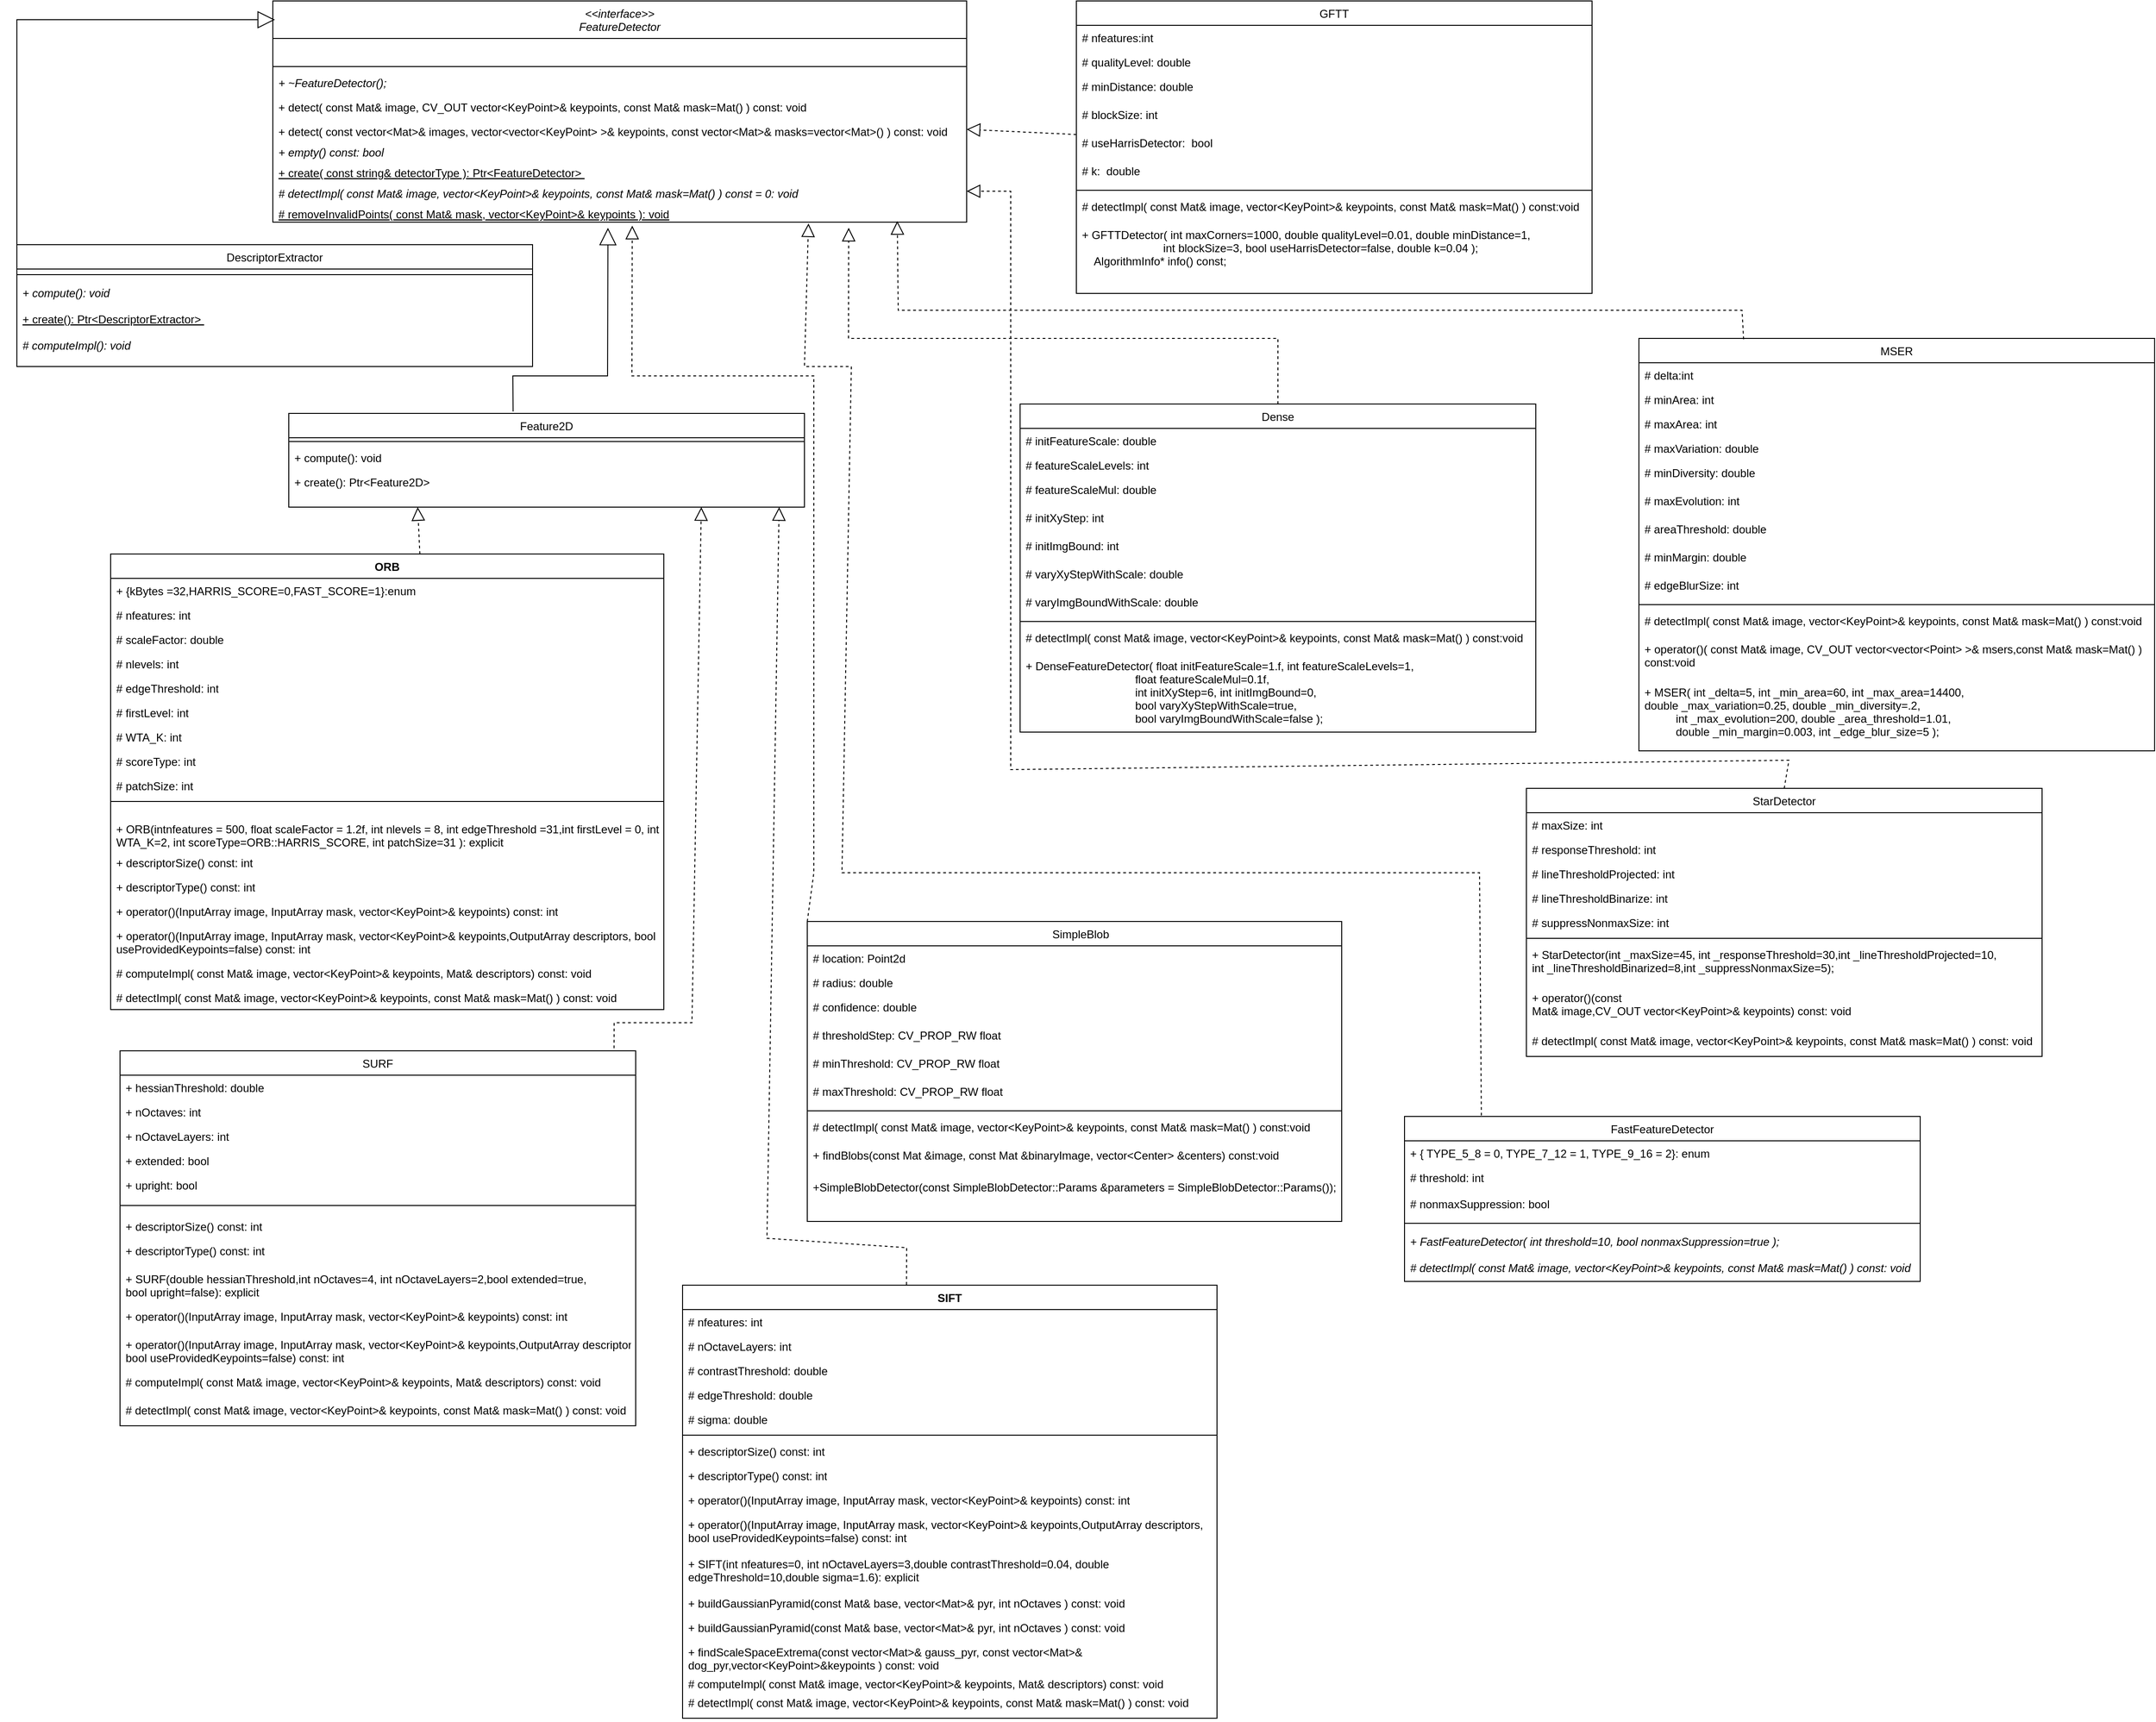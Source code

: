 <mxfile version="22.0.3" type="device">
  <diagram id="C5RBs43oDa-KdzZeNtuy" name="Page-1">
    <mxGraphModel dx="1101" dy="698" grid="1" gridSize="10" guides="1" tooltips="1" connect="1" arrows="1" fold="1" page="1" pageScale="1" pageWidth="2400" pageHeight="2000" math="0" shadow="0">
      <root>
        <mxCell id="WIyWlLk6GJQsqaUBKTNV-0" />
        <mxCell id="WIyWlLk6GJQsqaUBKTNV-1" parent="WIyWlLk6GJQsqaUBKTNV-0" />
        <mxCell id="zkfFHV4jXpPFQw0GAbJ--0" value="&lt;&lt;interface&gt;&gt;&#xa;FeatureDetector" style="swimlane;fontStyle=2;align=center;verticalAlign=top;childLayout=stackLayout;horizontal=1;startSize=40;horizontalStack=0;resizeParent=1;resizeLast=0;collapsible=1;marginBottom=0;rounded=0;shadow=0;strokeWidth=1;" parent="WIyWlLk6GJQsqaUBKTNV-1" vertex="1">
          <mxGeometry x="323" y="30" width="740" height="236" as="geometry">
            <mxRectangle x="20" y="50" width="160" height="26" as="alternateBounds" />
          </mxGeometry>
        </mxCell>
        <mxCell id="zkfFHV4jXpPFQw0GAbJ--1" value="  " style="text;align=left;verticalAlign=top;spacingLeft=4;spacingRight=4;overflow=hidden;rotatable=0;points=[[0,0.5],[1,0.5]];portConstraint=eastwest;" parent="zkfFHV4jXpPFQw0GAbJ--0" vertex="1">
          <mxGeometry y="40" width="740" height="26" as="geometry" />
        </mxCell>
        <mxCell id="zkfFHV4jXpPFQw0GAbJ--4" value="" style="line;html=1;strokeWidth=1;align=left;verticalAlign=middle;spacingTop=-1;spacingLeft=3;spacingRight=3;rotatable=0;labelPosition=right;points=[];portConstraint=eastwest;" parent="zkfFHV4jXpPFQw0GAbJ--0" vertex="1">
          <mxGeometry y="66" width="740" height="8" as="geometry" />
        </mxCell>
        <mxCell id="zkfFHV4jXpPFQw0GAbJ--2" value="+ ~FeatureDetector();" style="text;align=left;verticalAlign=top;spacingLeft=4;spacingRight=4;overflow=hidden;rotatable=0;points=[[0,0.5],[1,0.5]];portConstraint=eastwest;rounded=0;shadow=0;html=0;fontStyle=2" parent="zkfFHV4jXpPFQw0GAbJ--0" vertex="1">
          <mxGeometry y="74" width="740" height="26" as="geometry" />
        </mxCell>
        <mxCell id="-PGbvV9lR7qu6nxP3S9m-42" value="+ detect( const Mat&amp; image, CV_OUT vector&lt;KeyPoint&gt;&amp; keypoints, const Mat&amp; mask=Mat() ) const: void" style="text;align=left;verticalAlign=top;spacingLeft=4;spacingRight=4;overflow=hidden;rotatable=0;points=[[0,0.5],[1,0.5]];portConstraint=eastwest;rounded=0;shadow=0;html=0;" parent="zkfFHV4jXpPFQw0GAbJ--0" vertex="1">
          <mxGeometry y="100" width="740" height="26" as="geometry" />
        </mxCell>
        <mxCell id="zkfFHV4jXpPFQw0GAbJ--3" value="+ detect( const vector&lt;Mat&gt;&amp; images, vector&lt;vector&lt;KeyPoint&gt; &gt;&amp; keypoints, const vector&lt;Mat&gt;&amp; masks=vector&lt;Mat&gt;() ) const: void" style="text;align=left;verticalAlign=top;spacingLeft=4;spacingRight=4;overflow=hidden;rotatable=0;points=[[0,0.5],[1,0.5]];portConstraint=eastwest;rounded=0;shadow=0;html=0;" parent="zkfFHV4jXpPFQw0GAbJ--0" vertex="1">
          <mxGeometry y="126" width="740" height="22" as="geometry" />
        </mxCell>
        <mxCell id="-PGbvV9lR7qu6nxP3S9m-0" value="+ empty() const: bool" style="text;align=left;verticalAlign=top;spacingLeft=4;spacingRight=4;overflow=hidden;rotatable=0;points=[[0,0.5],[1,0.5]];portConstraint=eastwest;rounded=0;shadow=0;html=0;fontStyle=2" parent="zkfFHV4jXpPFQw0GAbJ--0" vertex="1">
          <mxGeometry y="148" width="740" height="22" as="geometry" />
        </mxCell>
        <mxCell id="-PGbvV9lR7qu6nxP3S9m-1" value="+ create( const string&amp; detectorType ): Ptr&lt;FeatureDetector&gt; " style="text;align=left;verticalAlign=top;spacingLeft=4;spacingRight=4;overflow=hidden;rotatable=0;points=[[0,0.5],[1,0.5]];portConstraint=eastwest;rounded=0;shadow=0;html=0;fontStyle=4" parent="zkfFHV4jXpPFQw0GAbJ--0" vertex="1">
          <mxGeometry y="170" width="740" height="22" as="geometry" />
        </mxCell>
        <mxCell id="-PGbvV9lR7qu6nxP3S9m-2" value="# detectImpl( const Mat&amp; image, vector&lt;KeyPoint&gt;&amp; keypoints, const Mat&amp; mask=Mat() ) const = 0: void" style="text;align=left;verticalAlign=top;spacingLeft=4;spacingRight=4;overflow=hidden;rotatable=0;points=[[0,0.5],[1,0.5]];portConstraint=eastwest;rounded=0;shadow=0;html=0;fontStyle=2" parent="zkfFHV4jXpPFQw0GAbJ--0" vertex="1">
          <mxGeometry y="192" width="740" height="22" as="geometry" />
        </mxCell>
        <mxCell id="-PGbvV9lR7qu6nxP3S9m-3" value="# removeInvalidPoints( const Mat&amp; mask, vector&lt;KeyPoint&gt;&amp; keypoints ): void" style="text;align=left;verticalAlign=top;spacingLeft=4;spacingRight=4;overflow=hidden;rotatable=0;points=[[0,0.5],[1,0.5]];portConstraint=eastwest;rounded=0;shadow=0;html=0;fontStyle=4" parent="zkfFHV4jXpPFQw0GAbJ--0" vertex="1">
          <mxGeometry y="214" width="740" height="22" as="geometry" />
        </mxCell>
        <mxCell id="zkfFHV4jXpPFQw0GAbJ--6" value="FastFeatureDetector" style="swimlane;fontStyle=0;align=center;verticalAlign=top;childLayout=stackLayout;horizontal=1;startSize=26;horizontalStack=0;resizeParent=1;resizeLast=0;collapsible=1;marginBottom=0;rounded=0;shadow=0;strokeWidth=1;" parent="WIyWlLk6GJQsqaUBKTNV-1" vertex="1">
          <mxGeometry x="1530" y="1220" width="550" height="176" as="geometry">
            <mxRectangle x="130" y="380" width="160" height="26" as="alternateBounds" />
          </mxGeometry>
        </mxCell>
        <mxCell id="zkfFHV4jXpPFQw0GAbJ--7" value="+ { TYPE_5_8 = 0, TYPE_7_12 = 1, TYPE_9_16 = 2}: enum" style="text;align=left;verticalAlign=top;spacingLeft=4;spacingRight=4;overflow=hidden;rotatable=0;points=[[0,0.5],[1,0.5]];portConstraint=eastwest;" parent="zkfFHV4jXpPFQw0GAbJ--6" vertex="1">
          <mxGeometry y="26" width="550" height="26" as="geometry" />
        </mxCell>
        <mxCell id="zkfFHV4jXpPFQw0GAbJ--8" value="# threshold: int" style="text;align=left;verticalAlign=top;spacingLeft=4;spacingRight=4;overflow=hidden;rotatable=0;points=[[0,0.5],[1,0.5]];portConstraint=eastwest;rounded=0;shadow=0;html=0;" parent="zkfFHV4jXpPFQw0GAbJ--6" vertex="1">
          <mxGeometry y="52" width="550" height="28" as="geometry" />
        </mxCell>
        <mxCell id="-PGbvV9lR7qu6nxP3S9m-6" value="# nonmaxSuppression: bool" style="text;align=left;verticalAlign=top;spacingLeft=4;spacingRight=4;overflow=hidden;rotatable=0;points=[[0,0.5],[1,0.5]];portConstraint=eastwest;rounded=0;shadow=0;html=0;" parent="zkfFHV4jXpPFQw0GAbJ--6" vertex="1">
          <mxGeometry y="80" width="550" height="28" as="geometry" />
        </mxCell>
        <mxCell id="zkfFHV4jXpPFQw0GAbJ--9" value="" style="line;html=1;strokeWidth=1;align=left;verticalAlign=middle;spacingTop=-1;spacingLeft=3;spacingRight=3;rotatable=0;labelPosition=right;points=[];portConstraint=eastwest;" parent="zkfFHV4jXpPFQw0GAbJ--6" vertex="1">
          <mxGeometry y="108" width="550" height="12" as="geometry" />
        </mxCell>
        <mxCell id="-PGbvV9lR7qu6nxP3S9m-14" value="+ FastFeatureDetector( int threshold=10, bool nonmaxSuppression=true );" style="text;align=left;verticalAlign=top;spacingLeft=4;spacingRight=4;overflow=hidden;rotatable=0;points=[[0,0.5],[1,0.5]];portConstraint=eastwest;rounded=0;shadow=0;html=0;fontStyle=2" parent="zkfFHV4jXpPFQw0GAbJ--6" vertex="1">
          <mxGeometry y="120" width="550" height="28" as="geometry" />
        </mxCell>
        <mxCell id="-PGbvV9lR7qu6nxP3S9m-32" value="# detectImpl( const Mat&amp; image, vector&lt;KeyPoint&gt;&amp; keypoints, const Mat&amp; mask=Mat() ) const: void" style="text;align=left;verticalAlign=top;spacingLeft=4;spacingRight=4;overflow=hidden;rotatable=0;points=[[0,0.5],[1,0.5]];portConstraint=eastwest;rounded=0;shadow=0;html=0;fontStyle=2" parent="zkfFHV4jXpPFQw0GAbJ--6" vertex="1">
          <mxGeometry y="148" width="550" height="28" as="geometry" />
        </mxCell>
        <mxCell id="zkfFHV4jXpPFQw0GAbJ--13" value="StarDetector" style="swimlane;fontStyle=0;align=center;verticalAlign=top;childLayout=stackLayout;horizontal=1;startSize=26;horizontalStack=0;resizeParent=1;resizeLast=0;collapsible=1;marginBottom=0;rounded=0;shadow=0;strokeWidth=1;" parent="WIyWlLk6GJQsqaUBKTNV-1" vertex="1">
          <mxGeometry x="1660" y="870" width="550" height="286" as="geometry">
            <mxRectangle x="340" y="380" width="170" height="26" as="alternateBounds" />
          </mxGeometry>
        </mxCell>
        <mxCell id="zkfFHV4jXpPFQw0GAbJ--14" value="# maxSize: int" style="text;align=left;verticalAlign=top;spacingLeft=4;spacingRight=4;overflow=hidden;rotatable=0;points=[[0,0.5],[1,0.5]];portConstraint=eastwest;" parent="zkfFHV4jXpPFQw0GAbJ--13" vertex="1">
          <mxGeometry y="26" width="550" height="26" as="geometry" />
        </mxCell>
        <mxCell id="-PGbvV9lR7qu6nxP3S9m-16" value="# responseThreshold: int" style="text;align=left;verticalAlign=top;spacingLeft=4;spacingRight=4;overflow=hidden;rotatable=0;points=[[0,0.5],[1,0.5]];portConstraint=eastwest;" parent="zkfFHV4jXpPFQw0GAbJ--13" vertex="1">
          <mxGeometry y="52" width="550" height="26" as="geometry" />
        </mxCell>
        <mxCell id="-PGbvV9lR7qu6nxP3S9m-17" value="# lineThresholdProjected: int" style="text;align=left;verticalAlign=top;spacingLeft=4;spacingRight=4;overflow=hidden;rotatable=0;points=[[0,0.5],[1,0.5]];portConstraint=eastwest;" parent="zkfFHV4jXpPFQw0GAbJ--13" vertex="1">
          <mxGeometry y="78" width="550" height="26" as="geometry" />
        </mxCell>
        <mxCell id="-PGbvV9lR7qu6nxP3S9m-18" value="# lineThresholdBinarize: int" style="text;align=left;verticalAlign=top;spacingLeft=4;spacingRight=4;overflow=hidden;rotatable=0;points=[[0,0.5],[1,0.5]];portConstraint=eastwest;" parent="zkfFHV4jXpPFQw0GAbJ--13" vertex="1">
          <mxGeometry y="104" width="550" height="26" as="geometry" />
        </mxCell>
        <mxCell id="-PGbvV9lR7qu6nxP3S9m-19" value="# suppressNonmaxSize: int" style="text;align=left;verticalAlign=top;spacingLeft=4;spacingRight=4;overflow=hidden;rotatable=0;points=[[0,0.5],[1,0.5]];portConstraint=eastwest;" parent="zkfFHV4jXpPFQw0GAbJ--13" vertex="1">
          <mxGeometry y="130" width="550" height="26" as="geometry" />
        </mxCell>
        <mxCell id="zkfFHV4jXpPFQw0GAbJ--15" value="" style="line;html=1;strokeWidth=1;align=left;verticalAlign=middle;spacingTop=-1;spacingLeft=3;spacingRight=3;rotatable=0;labelPosition=right;points=[];portConstraint=eastwest;" parent="zkfFHV4jXpPFQw0GAbJ--13" vertex="1">
          <mxGeometry y="156" width="550" height="8" as="geometry" />
        </mxCell>
        <mxCell id="-PGbvV9lR7qu6nxP3S9m-23" value="+ StarDetector(int _maxSize=45, int _responseThreshold=30,int _lineThresholdProjected=10,&#xa;int _lineThresholdBinarized=8,int _suppressNonmaxSize=5);" style="text;align=left;verticalAlign=top;spacingLeft=4;spacingRight=4;overflow=hidden;rotatable=0;points=[[0,0.5],[1,0.5]];portConstraint=eastwest;" parent="zkfFHV4jXpPFQw0GAbJ--13" vertex="1">
          <mxGeometry y="164" width="550" height="46" as="geometry" />
        </mxCell>
        <mxCell id="CbinNUqj5bDb-ycrlaXT-25" value="+ operator()(const&#xa;Mat&amp; image,CV_OUT vector&lt;KeyPoint&gt;&amp; keypoints) const: void " style="text;align=left;verticalAlign=top;spacingLeft=4;spacingRight=4;overflow=hidden;rotatable=0;points=[[0,0.5],[1,0.5]];portConstraint=eastwest;" parent="zkfFHV4jXpPFQw0GAbJ--13" vertex="1">
          <mxGeometry y="210" width="550" height="46" as="geometry" />
        </mxCell>
        <mxCell id="6x0onaPDvPLNviay9bBa-60" value="# detectImpl( const Mat&amp; image, vector&lt;KeyPoint&gt;&amp; keypoints, const Mat&amp; mask=Mat() ) const: void" style="text;align=left;verticalAlign=top;spacingLeft=4;spacingRight=4;overflow=hidden;rotatable=0;points=[[0,0.5],[1,0.5]];portConstraint=eastwest;" parent="zkfFHV4jXpPFQw0GAbJ--13" vertex="1">
          <mxGeometry y="256" width="550" height="30" as="geometry" />
        </mxCell>
        <mxCell id="6x0onaPDvPLNviay9bBa-36" value="DescriptorExtractor" style="swimlane;fontStyle=0;align=center;verticalAlign=top;childLayout=stackLayout;horizontal=1;startSize=26;horizontalStack=0;resizeParent=1;resizeLast=0;collapsible=1;marginBottom=0;rounded=0;shadow=0;strokeWidth=1;" parent="WIyWlLk6GJQsqaUBKTNV-1" vertex="1">
          <mxGeometry x="50" y="290" width="550" height="130" as="geometry">
            <mxRectangle x="130" y="380" width="160" height="26" as="alternateBounds" />
          </mxGeometry>
        </mxCell>
        <mxCell id="6x0onaPDvPLNviay9bBa-40" value="" style="line;html=1;strokeWidth=1;align=left;verticalAlign=middle;spacingTop=-1;spacingLeft=3;spacingRight=3;rotatable=0;labelPosition=right;points=[];portConstraint=eastwest;" parent="6x0onaPDvPLNviay9bBa-36" vertex="1">
          <mxGeometry y="26" width="550" height="12" as="geometry" />
        </mxCell>
        <mxCell id="6x0onaPDvPLNviay9bBa-55" value="+ compute(): void" style="text;align=left;verticalAlign=top;spacingLeft=4;spacingRight=4;overflow=hidden;rotatable=0;points=[[0,0.5],[1,0.5]];portConstraint=eastwest;rounded=0;shadow=0;html=0;fontStyle=2" parent="6x0onaPDvPLNviay9bBa-36" vertex="1">
          <mxGeometry y="38" width="550" height="28" as="geometry" />
        </mxCell>
        <mxCell id="6x0onaPDvPLNviay9bBa-54" value="+ create(): Ptr&lt;DescriptorExtractor&gt; " style="text;align=left;verticalAlign=top;spacingLeft=4;spacingRight=4;overflow=hidden;rotatable=0;points=[[0,0.5],[1,0.5]];portConstraint=eastwest;rounded=0;shadow=0;html=0;fontStyle=4" parent="6x0onaPDvPLNviay9bBa-36" vertex="1">
          <mxGeometry y="66" width="550" height="28" as="geometry" />
        </mxCell>
        <mxCell id="6x0onaPDvPLNviay9bBa-41" value="# computeImpl(): void" style="text;align=left;verticalAlign=top;spacingLeft=4;spacingRight=4;overflow=hidden;rotatable=0;points=[[0,0.5],[1,0.5]];portConstraint=eastwest;rounded=0;shadow=0;html=0;fontStyle=2" parent="6x0onaPDvPLNviay9bBa-36" vertex="1">
          <mxGeometry y="94" width="550" height="28" as="geometry" />
        </mxCell>
        <mxCell id="6x0onaPDvPLNviay9bBa-44" value="Feature2D" style="swimlane;fontStyle=0;align=center;verticalAlign=top;childLayout=stackLayout;horizontal=1;startSize=26;horizontalStack=0;resizeParent=1;resizeLast=0;collapsible=1;marginBottom=0;rounded=0;shadow=0;strokeWidth=1;" parent="WIyWlLk6GJQsqaUBKTNV-1" vertex="1">
          <mxGeometry x="340" y="470" width="550" height="100" as="geometry">
            <mxRectangle x="340" y="380" width="170" height="26" as="alternateBounds" />
          </mxGeometry>
        </mxCell>
        <mxCell id="6x0onaPDvPLNviay9bBa-50" value="" style="line;html=1;strokeWidth=1;align=left;verticalAlign=middle;spacingTop=-1;spacingLeft=3;spacingRight=3;rotatable=0;labelPosition=right;points=[];portConstraint=eastwest;" parent="6x0onaPDvPLNviay9bBa-44" vertex="1">
          <mxGeometry y="26" width="550" height="8" as="geometry" />
        </mxCell>
        <mxCell id="6x0onaPDvPLNviay9bBa-51" value="+ compute(): void" style="text;align=left;verticalAlign=top;spacingLeft=4;spacingRight=4;overflow=hidden;rotatable=0;points=[[0,0.5],[1,0.5]];portConstraint=eastwest;" parent="6x0onaPDvPLNviay9bBa-44" vertex="1">
          <mxGeometry y="34" width="550" height="26" as="geometry" />
        </mxCell>
        <mxCell id="6x0onaPDvPLNviay9bBa-52" value="+ create(): Ptr&lt;Feature2D&gt; " style="text;align=left;verticalAlign=top;spacingLeft=4;spacingRight=4;overflow=hidden;rotatable=0;points=[[0,0.5],[1,0.5]];portConstraint=eastwest;" parent="6x0onaPDvPLNviay9bBa-44" vertex="1">
          <mxGeometry y="60" width="550" height="30" as="geometry" />
        </mxCell>
        <mxCell id="6x0onaPDvPLNviay9bBa-63" value="SURF" style="swimlane;fontStyle=0;align=center;verticalAlign=top;childLayout=stackLayout;horizontal=1;startSize=26;horizontalStack=0;resizeParent=1;resizeLast=0;collapsible=1;marginBottom=0;rounded=0;shadow=0;strokeWidth=1;" parent="WIyWlLk6GJQsqaUBKTNV-1" vertex="1">
          <mxGeometry x="160" y="1150" width="550" height="400" as="geometry">
            <mxRectangle x="340" y="380" width="170" height="26" as="alternateBounds" />
          </mxGeometry>
        </mxCell>
        <mxCell id="CbinNUqj5bDb-ycrlaXT-56" value="+ hessianThreshold: double" style="text;align=left;verticalAlign=top;spacingLeft=4;spacingRight=4;overflow=hidden;rotatable=0;points=[[0,0.5],[1,0.5]];portConstraint=eastwest;" parent="6x0onaPDvPLNviay9bBa-63" vertex="1">
          <mxGeometry y="26" width="550" height="26" as="geometry" />
        </mxCell>
        <mxCell id="CbinNUqj5bDb-ycrlaXT-57" value="+ nOctaves: int" style="text;align=left;verticalAlign=top;spacingLeft=4;spacingRight=4;overflow=hidden;rotatable=0;points=[[0,0.5],[1,0.5]];portConstraint=eastwest;" parent="6x0onaPDvPLNviay9bBa-63" vertex="1">
          <mxGeometry y="52" width="550" height="26" as="geometry" />
        </mxCell>
        <mxCell id="CbinNUqj5bDb-ycrlaXT-58" value="+ nOctaveLayers: int" style="text;align=left;verticalAlign=top;spacingLeft=4;spacingRight=4;overflow=hidden;rotatable=0;points=[[0,0.5],[1,0.5]];portConstraint=eastwest;" parent="6x0onaPDvPLNviay9bBa-63" vertex="1">
          <mxGeometry y="78" width="550" height="26" as="geometry" />
        </mxCell>
        <mxCell id="CbinNUqj5bDb-ycrlaXT-59" value="+ extended: bool " style="text;align=left;verticalAlign=top;spacingLeft=4;spacingRight=4;overflow=hidden;rotatable=0;points=[[0,0.5],[1,0.5]];portConstraint=eastwest;" parent="6x0onaPDvPLNviay9bBa-63" vertex="1">
          <mxGeometry y="104" width="550" height="26" as="geometry" />
        </mxCell>
        <mxCell id="CbinNUqj5bDb-ycrlaXT-60" value="+ upright: bool " style="text;align=left;verticalAlign=top;spacingLeft=4;spacingRight=4;overflow=hidden;rotatable=0;points=[[0,0.5],[1,0.5]];portConstraint=eastwest;" parent="6x0onaPDvPLNviay9bBa-63" vertex="1">
          <mxGeometry y="130" width="550" height="26" as="geometry" />
        </mxCell>
        <mxCell id="6x0onaPDvPLNviay9bBa-69" value="" style="line;html=1;strokeWidth=1;align=left;verticalAlign=middle;spacingTop=-1;spacingLeft=3;spacingRight=3;rotatable=0;labelPosition=right;points=[];portConstraint=eastwest;" parent="6x0onaPDvPLNviay9bBa-63" vertex="1">
          <mxGeometry y="156" width="550" height="18" as="geometry" />
        </mxCell>
        <mxCell id="6x0onaPDvPLNviay9bBa-70" value="+ descriptorSize() const: int" style="text;align=left;verticalAlign=top;spacingLeft=4;spacingRight=4;overflow=hidden;rotatable=0;points=[[0,0.5],[1,0.5]];portConstraint=eastwest;" parent="6x0onaPDvPLNviay9bBa-63" vertex="1">
          <mxGeometry y="174" width="550" height="26" as="geometry" />
        </mxCell>
        <mxCell id="6x0onaPDvPLNviay9bBa-71" value="+ descriptorType() const: int" style="text;align=left;verticalAlign=top;spacingLeft=4;spacingRight=4;overflow=hidden;rotatable=0;points=[[0,0.5],[1,0.5]];portConstraint=eastwest;" parent="6x0onaPDvPLNviay9bBa-63" vertex="1">
          <mxGeometry y="200" width="550" height="30" as="geometry" />
        </mxCell>
        <mxCell id="CbinNUqj5bDb-ycrlaXT-53" value="+ SURF(double hessianThreshold,int nOctaves=4, int nOctaveLayers=2,bool extended=true, &#xa;bool upright=false): explicit" style="text;align=left;verticalAlign=top;spacingLeft=4;spacingRight=4;overflow=hidden;rotatable=0;points=[[0,0.5],[1,0.5]];portConstraint=eastwest;" parent="6x0onaPDvPLNviay9bBa-63" vertex="1">
          <mxGeometry y="230" width="550" height="40" as="geometry" />
        </mxCell>
        <mxCell id="CbinNUqj5bDb-ycrlaXT-51" value="+ operator()(InputArray image, InputArray mask, vector&lt;KeyPoint&gt;&amp; keypoints) const: int" style="text;align=left;verticalAlign=top;spacingLeft=4;spacingRight=4;overflow=hidden;rotatable=0;points=[[0,0.5],[1,0.5]];portConstraint=eastwest;" parent="6x0onaPDvPLNviay9bBa-63" vertex="1">
          <mxGeometry y="270" width="550" height="30" as="geometry" />
        </mxCell>
        <mxCell id="CbinNUqj5bDb-ycrlaXT-52" value="+ operator()(InputArray image, InputArray mask, vector&lt;KeyPoint&gt;&amp; keypoints,OutputArray descriptors, &#xa;bool useProvidedKeypoints=false) const: int" style="text;align=left;verticalAlign=top;spacingLeft=4;spacingRight=4;overflow=hidden;rotatable=0;points=[[0,0.5],[1,0.5]];portConstraint=eastwest;" parent="6x0onaPDvPLNviay9bBa-63" vertex="1">
          <mxGeometry y="300" width="550" height="40" as="geometry" />
        </mxCell>
        <mxCell id="CbinNUqj5bDb-ycrlaXT-49" value="# computeImpl( const Mat&amp; image, vector&lt;KeyPoint&gt;&amp; keypoints, Mat&amp; descriptors) const: void" style="text;align=left;verticalAlign=top;spacingLeft=4;spacingRight=4;overflow=hidden;rotatable=0;points=[[0,0.5],[1,0.5]];portConstraint=eastwest;" parent="6x0onaPDvPLNviay9bBa-63" vertex="1">
          <mxGeometry y="340" width="550" height="30" as="geometry" />
        </mxCell>
        <mxCell id="CbinNUqj5bDb-ycrlaXT-50" value="# detectImpl( const Mat&amp; image, vector&lt;KeyPoint&gt;&amp; keypoints, const Mat&amp; mask=Mat() ) const: void" style="text;align=left;verticalAlign=top;spacingLeft=4;spacingRight=4;overflow=hidden;rotatable=0;points=[[0,0.5],[1,0.5]];portConstraint=eastwest;" parent="6x0onaPDvPLNviay9bBa-63" vertex="1">
          <mxGeometry y="370" width="550" height="30" as="geometry" />
        </mxCell>
        <mxCell id="CbinNUqj5bDb-ycrlaXT-31" value="" style="endArrow=block;dashed=1;endFill=0;endSize=12;html=1;rounded=0;exitX=0.958;exitY=-0.007;exitDx=0;exitDy=0;exitPerimeter=0;" parent="6x0onaPDvPLNviay9bBa-63" source="6x0onaPDvPLNviay9bBa-63" edge="1">
          <mxGeometry width="160" relative="1" as="geometry">
            <mxPoint x="130" y="4" as="sourcePoint" />
            <mxPoint x="620" y="-580" as="targetPoint" />
            <Array as="points">
              <mxPoint x="527" y="-30" />
              <mxPoint x="610" y="-30" />
            </Array>
          </mxGeometry>
        </mxCell>
        <mxCell id="CbinNUqj5bDb-ycrlaXT-0" value="ORB" style="swimlane;fontStyle=1;align=center;verticalAlign=top;childLayout=stackLayout;horizontal=1;startSize=26;horizontalStack=0;resizeParent=1;resizeParentMax=0;resizeLast=0;collapsible=1;marginBottom=0;whiteSpace=wrap;html=1;" parent="WIyWlLk6GJQsqaUBKTNV-1" vertex="1">
          <mxGeometry x="150" y="620" width="590" height="486" as="geometry" />
        </mxCell>
        <object label="+ {kBytes =32,HARRIS_SCORE=0,FAST_SCORE=1}:enum" id="CbinNUqj5bDb-ycrlaXT-4">
          <mxCell style="text;strokeColor=none;fillColor=none;align=left;verticalAlign=top;spacingLeft=4;spacingRight=4;overflow=hidden;rotatable=0;points=[[0,0.5],[1,0.5]];portConstraint=eastwest;whiteSpace=wrap;html=1;" parent="CbinNUqj5bDb-ycrlaXT-0" vertex="1">
            <mxGeometry y="26" width="590" height="26" as="geometry" />
          </mxCell>
        </object>
        <object label="# nfeatures: int" id="CbinNUqj5bDb-ycrlaXT-10">
          <mxCell style="text;strokeColor=none;fillColor=none;align=left;verticalAlign=top;spacingLeft=4;spacingRight=4;overflow=hidden;rotatable=0;points=[[0,0.5],[1,0.5]];portConstraint=eastwest;whiteSpace=wrap;html=1;" parent="CbinNUqj5bDb-ycrlaXT-0" vertex="1">
            <mxGeometry y="52" width="590" height="26" as="geometry" />
          </mxCell>
        </object>
        <object label="#&amp;nbsp;scaleFactor: double" id="CbinNUqj5bDb-ycrlaXT-11">
          <mxCell style="text;strokeColor=none;fillColor=none;align=left;verticalAlign=top;spacingLeft=4;spacingRight=4;overflow=hidden;rotatable=0;points=[[0,0.5],[1,0.5]];portConstraint=eastwest;whiteSpace=wrap;html=1;" parent="CbinNUqj5bDb-ycrlaXT-0" vertex="1">
            <mxGeometry y="78" width="590" height="26" as="geometry" />
          </mxCell>
        </object>
        <object label="#&amp;nbsp;nlevels: int" id="CbinNUqj5bDb-ycrlaXT-12">
          <mxCell style="text;strokeColor=none;fillColor=none;align=left;verticalAlign=top;spacingLeft=4;spacingRight=4;overflow=hidden;rotatable=0;points=[[0,0.5],[1,0.5]];portConstraint=eastwest;whiteSpace=wrap;html=1;" parent="CbinNUqj5bDb-ycrlaXT-0" vertex="1">
            <mxGeometry y="104" width="590" height="26" as="geometry" />
          </mxCell>
        </object>
        <object label="#&amp;nbsp;edgeThreshold: int" id="CbinNUqj5bDb-ycrlaXT-13">
          <mxCell style="text;strokeColor=none;fillColor=none;align=left;verticalAlign=top;spacingLeft=4;spacingRight=4;overflow=hidden;rotatable=0;points=[[0,0.5],[1,0.5]];portConstraint=eastwest;whiteSpace=wrap;html=1;" parent="CbinNUqj5bDb-ycrlaXT-0" vertex="1">
            <mxGeometry y="130" width="590" height="26" as="geometry" />
          </mxCell>
        </object>
        <object label="#&amp;nbsp;firstLevel: int" id="CbinNUqj5bDb-ycrlaXT-14">
          <mxCell style="text;strokeColor=none;fillColor=none;align=left;verticalAlign=top;spacingLeft=4;spacingRight=4;overflow=hidden;rotatable=0;points=[[0,0.5],[1,0.5]];portConstraint=eastwest;whiteSpace=wrap;html=1;" parent="CbinNUqj5bDb-ycrlaXT-0" vertex="1">
            <mxGeometry y="156" width="590" height="26" as="geometry" />
          </mxCell>
        </object>
        <object label="#&amp;nbsp;WTA_K: int" id="CbinNUqj5bDb-ycrlaXT-15">
          <mxCell style="text;strokeColor=none;fillColor=none;align=left;verticalAlign=top;spacingLeft=4;spacingRight=4;overflow=hidden;rotatable=0;points=[[0,0.5],[1,0.5]];portConstraint=eastwest;whiteSpace=wrap;html=1;" parent="CbinNUqj5bDb-ycrlaXT-0" vertex="1">
            <mxGeometry y="182" width="590" height="26" as="geometry" />
          </mxCell>
        </object>
        <object label="#&amp;nbsp;scoreType: int" id="CbinNUqj5bDb-ycrlaXT-16">
          <mxCell style="text;strokeColor=none;fillColor=none;align=left;verticalAlign=top;spacingLeft=4;spacingRight=4;overflow=hidden;rotatable=0;points=[[0,0.5],[1,0.5]];portConstraint=eastwest;whiteSpace=wrap;html=1;" parent="CbinNUqj5bDb-ycrlaXT-0" vertex="1">
            <mxGeometry y="208" width="590" height="26" as="geometry" />
          </mxCell>
        </object>
        <object label="#&amp;nbsp;patchSize: int" id="CbinNUqj5bDb-ycrlaXT-17">
          <mxCell style="text;strokeColor=none;fillColor=none;align=left;verticalAlign=top;spacingLeft=4;spacingRight=4;overflow=hidden;rotatable=0;points=[[0,0.5],[1,0.5]];portConstraint=eastwest;whiteSpace=wrap;html=1;" parent="CbinNUqj5bDb-ycrlaXT-0" vertex="1">
            <mxGeometry y="234" width="590" height="26" as="geometry" />
          </mxCell>
        </object>
        <mxCell id="CbinNUqj5bDb-ycrlaXT-2" value="" style="line;strokeWidth=1;fillColor=none;align=left;verticalAlign=middle;spacingTop=-1;spacingLeft=3;spacingRight=3;rotatable=0;labelPosition=right;points=[];portConstraint=eastwest;strokeColor=inherit;" parent="CbinNUqj5bDb-ycrlaXT-0" vertex="1">
          <mxGeometry y="260" width="590" height="8" as="geometry" />
        </mxCell>
        <mxCell id="CbinNUqj5bDb-ycrlaXT-23" value="&lt;p class=&quot;MsoNormal&quot;&gt;+ ORB(intnfeatures = 500, float scaleFactor = 1.2f, int nlevels = 8, int edgeThreshold =31,int firstLevel = 0, int WTA_K=2, int scoreType=ORB::HARRIS_SCORE, int patchSize=31 ): explicit&lt;/p&gt;" style="text;strokeColor=none;fillColor=none;align=left;verticalAlign=top;spacingLeft=4;spacingRight=4;overflow=hidden;rotatable=0;points=[[0,0.5],[1,0.5]];portConstraint=eastwest;whiteSpace=wrap;html=1;" parent="CbinNUqj5bDb-ycrlaXT-0" vertex="1">
          <mxGeometry y="268" width="590" height="48" as="geometry" />
        </mxCell>
        <mxCell id="CbinNUqj5bDb-ycrlaXT-9" value="+ descriptorSize() const: int" style="text;strokeColor=none;fillColor=none;align=left;verticalAlign=top;spacingLeft=4;spacingRight=4;overflow=hidden;rotatable=0;points=[[0,0.5],[1,0.5]];portConstraint=eastwest;whiteSpace=wrap;html=1;" parent="CbinNUqj5bDb-ycrlaXT-0" vertex="1">
          <mxGeometry y="316" width="590" height="26" as="geometry" />
        </mxCell>
        <mxCell id="CbinNUqj5bDb-ycrlaXT-18" value="+ descriptorType() const: int" style="text;strokeColor=none;fillColor=none;align=left;verticalAlign=top;spacingLeft=4;spacingRight=4;overflow=hidden;rotatable=0;points=[[0,0.5],[1,0.5]];portConstraint=eastwest;whiteSpace=wrap;html=1;" parent="CbinNUqj5bDb-ycrlaXT-0" vertex="1">
          <mxGeometry y="342" width="590" height="26" as="geometry" />
        </mxCell>
        <mxCell id="CbinNUqj5bDb-ycrlaXT-20" value="+ operator()(InputArray image, InputArray mask, vector&amp;lt;KeyPoint&amp;gt;&amp;amp; keypoints) const: int" style="text;strokeColor=none;fillColor=none;align=left;verticalAlign=top;spacingLeft=4;spacingRight=4;overflow=hidden;rotatable=0;points=[[0,0.5],[1,0.5]];portConstraint=eastwest;whiteSpace=wrap;html=1;" parent="CbinNUqj5bDb-ycrlaXT-0" vertex="1">
          <mxGeometry y="368" width="590" height="26" as="geometry" />
        </mxCell>
        <mxCell id="CbinNUqj5bDb-ycrlaXT-7" value="+ operator()(InputArray image, InputArray mask, vector&amp;lt;KeyPoint&amp;gt;&amp;amp; keypoints,OutputArray descriptors, bool useProvidedKeypoints=false) const: int" style="text;strokeColor=none;fillColor=none;align=left;verticalAlign=top;spacingLeft=4;spacingRight=4;overflow=hidden;rotatable=0;points=[[0,0.5],[1,0.5]];portConstraint=eastwest;whiteSpace=wrap;html=1;" parent="CbinNUqj5bDb-ycrlaXT-0" vertex="1">
          <mxGeometry y="394" width="590" height="40" as="geometry" />
        </mxCell>
        <mxCell id="CbinNUqj5bDb-ycrlaXT-6" value="# computeImpl( const Mat&amp;amp; image, vector&amp;lt;KeyPoint&amp;gt;&amp;amp; keypoints, Mat&amp;amp; descriptors) const: void" style="text;strokeColor=none;fillColor=none;align=left;verticalAlign=top;spacingLeft=4;spacingRight=4;overflow=hidden;rotatable=0;points=[[0,0.5],[1,0.5]];portConstraint=eastwest;whiteSpace=wrap;html=1;" parent="CbinNUqj5bDb-ycrlaXT-0" vertex="1">
          <mxGeometry y="434" width="590" height="26" as="geometry" />
        </mxCell>
        <mxCell id="CbinNUqj5bDb-ycrlaXT-3" value="# detectImpl( const Mat&amp;amp; image, vector&amp;lt;KeyPoint&amp;gt;&amp;amp; keypoints, const Mat&amp;amp; mask=Mat() ) const: void" style="text;strokeColor=none;fillColor=none;align=left;verticalAlign=top;spacingLeft=4;spacingRight=4;overflow=hidden;rotatable=0;points=[[0,0.5],[1,0.5]];portConstraint=eastwest;whiteSpace=wrap;html=1;" parent="CbinNUqj5bDb-ycrlaXT-0" vertex="1">
          <mxGeometry y="460" width="590" height="26" as="geometry" />
        </mxCell>
        <mxCell id="CbinNUqj5bDb-ycrlaXT-26" value="SIFT" style="swimlane;fontStyle=1;align=center;verticalAlign=top;childLayout=stackLayout;horizontal=1;startSize=26;horizontalStack=0;resizeParent=1;resizeParentMax=0;resizeLast=0;collapsible=1;marginBottom=0;whiteSpace=wrap;html=1;" parent="WIyWlLk6GJQsqaUBKTNV-1" vertex="1">
          <mxGeometry x="760" y="1400" width="570" height="462" as="geometry" />
        </mxCell>
        <mxCell id="CbinNUqj5bDb-ycrlaXT-27" value="# nfeatures: int" style="text;strokeColor=none;fillColor=none;align=left;verticalAlign=top;spacingLeft=4;spacingRight=4;overflow=hidden;rotatable=0;points=[[0,0.5],[1,0.5]];portConstraint=eastwest;whiteSpace=wrap;html=1;" parent="CbinNUqj5bDb-ycrlaXT-26" vertex="1">
          <mxGeometry y="26" width="570" height="26" as="geometry" />
        </mxCell>
        <mxCell id="CbinNUqj5bDb-ycrlaXT-39" value="#&amp;nbsp;nOctaveLayers: int" style="text;strokeColor=none;fillColor=none;align=left;verticalAlign=top;spacingLeft=4;spacingRight=4;overflow=hidden;rotatable=0;points=[[0,0.5],[1,0.5]];portConstraint=eastwest;whiteSpace=wrap;html=1;" parent="CbinNUqj5bDb-ycrlaXT-26" vertex="1">
          <mxGeometry y="52" width="570" height="26" as="geometry" />
        </mxCell>
        <mxCell id="CbinNUqj5bDb-ycrlaXT-40" value="#&amp;nbsp;contrastThreshold:&amp;nbsp;double&amp;nbsp;" style="text;strokeColor=none;fillColor=none;align=left;verticalAlign=top;spacingLeft=4;spacingRight=4;overflow=hidden;rotatable=0;points=[[0,0.5],[1,0.5]];portConstraint=eastwest;whiteSpace=wrap;html=1;" parent="CbinNUqj5bDb-ycrlaXT-26" vertex="1">
          <mxGeometry y="78" width="570" height="26" as="geometry" />
        </mxCell>
        <mxCell id="CbinNUqj5bDb-ycrlaXT-41" value="#&amp;nbsp;edgeThreshold:&amp;nbsp;double&amp;nbsp;" style="text;strokeColor=none;fillColor=none;align=left;verticalAlign=top;spacingLeft=4;spacingRight=4;overflow=hidden;rotatable=0;points=[[0,0.5],[1,0.5]];portConstraint=eastwest;whiteSpace=wrap;html=1;" parent="CbinNUqj5bDb-ycrlaXT-26" vertex="1">
          <mxGeometry y="104" width="570" height="26" as="geometry" />
        </mxCell>
        <mxCell id="CbinNUqj5bDb-ycrlaXT-42" value="#&amp;nbsp;sigma:&amp;nbsp;double&amp;nbsp;" style="text;strokeColor=none;fillColor=none;align=left;verticalAlign=top;spacingLeft=4;spacingRight=4;overflow=hidden;rotatable=0;points=[[0,0.5],[1,0.5]];portConstraint=eastwest;whiteSpace=wrap;html=1;" parent="CbinNUqj5bDb-ycrlaXT-26" vertex="1">
          <mxGeometry y="130" width="570" height="26" as="geometry" />
        </mxCell>
        <mxCell id="CbinNUqj5bDb-ycrlaXT-28" value="" style="line;strokeWidth=1;fillColor=none;align=left;verticalAlign=middle;spacingTop=-1;spacingLeft=3;spacingRight=3;rotatable=0;labelPosition=right;points=[];portConstraint=eastwest;strokeColor=inherit;" parent="CbinNUqj5bDb-ycrlaXT-26" vertex="1">
          <mxGeometry y="156" width="570" height="8" as="geometry" />
        </mxCell>
        <mxCell id="CbinNUqj5bDb-ycrlaXT-29" value="+ descriptorSize() const: int" style="text;strokeColor=none;fillColor=none;align=left;verticalAlign=top;spacingLeft=4;spacingRight=4;overflow=hidden;rotatable=0;points=[[0,0.5],[1,0.5]];portConstraint=eastwest;whiteSpace=wrap;html=1;" parent="CbinNUqj5bDb-ycrlaXT-26" vertex="1">
          <mxGeometry y="164" width="570" height="26" as="geometry" />
        </mxCell>
        <mxCell id="CbinNUqj5bDb-ycrlaXT-34" value="+ descriptorType() const: int" style="text;strokeColor=none;fillColor=none;align=left;verticalAlign=top;spacingLeft=4;spacingRight=4;overflow=hidden;rotatable=0;points=[[0,0.5],[1,0.5]];portConstraint=eastwest;whiteSpace=wrap;html=1;" parent="CbinNUqj5bDb-ycrlaXT-26" vertex="1">
          <mxGeometry y="190" width="570" height="26" as="geometry" />
        </mxCell>
        <mxCell id="CbinNUqj5bDb-ycrlaXT-35" value="+ operator()(InputArray image, InputArray mask, vector&amp;lt;KeyPoint&amp;gt;&amp;amp; keypoints) const: int" style="text;strokeColor=none;fillColor=none;align=left;verticalAlign=top;spacingLeft=4;spacingRight=4;overflow=hidden;rotatable=0;points=[[0,0.5],[1,0.5]];portConstraint=eastwest;whiteSpace=wrap;html=1;" parent="CbinNUqj5bDb-ycrlaXT-26" vertex="1">
          <mxGeometry y="216" width="570" height="26" as="geometry" />
        </mxCell>
        <mxCell id="CbinNUqj5bDb-ycrlaXT-36" value="+ operator()(InputArray image, InputArray mask, vector&amp;lt;KeyPoint&amp;gt;&amp;amp; keypoints,OutputArray descriptors, bool useProvidedKeypoints=false) const: int" style="text;strokeColor=none;fillColor=none;align=left;verticalAlign=top;spacingLeft=4;spacingRight=4;overflow=hidden;rotatable=0;points=[[0,0.5],[1,0.5]];portConstraint=eastwest;whiteSpace=wrap;html=1;" parent="CbinNUqj5bDb-ycrlaXT-26" vertex="1">
          <mxGeometry y="242" width="570" height="42" as="geometry" />
        </mxCell>
        <mxCell id="CbinNUqj5bDb-ycrlaXT-48" value="+&amp;nbsp;SIFT(int nfeatures=0, int nOctaveLayers=3,double contrastThreshold=0.04, double&lt;br&gt;edgeThreshold=10,double sigma=1.6): explicit" style="text;strokeColor=none;fillColor=none;align=left;verticalAlign=top;spacingLeft=4;spacingRight=4;overflow=hidden;rotatable=0;points=[[0,0.5],[1,0.5]];portConstraint=eastwest;whiteSpace=wrap;html=1;" parent="CbinNUqj5bDb-ycrlaXT-26" vertex="1">
          <mxGeometry y="284" width="570" height="42" as="geometry" />
        </mxCell>
        <mxCell id="CbinNUqj5bDb-ycrlaXT-43" value="+&amp;nbsp;buildGaussianPyramid(const Mat&amp;amp; base, vector&amp;lt;Mat&amp;gt;&amp;amp; pyr, int nOctaves ) const: void" style="text;strokeColor=none;fillColor=none;align=left;verticalAlign=top;spacingLeft=4;spacingRight=4;overflow=hidden;rotatable=0;points=[[0,0.5],[1,0.5]];portConstraint=eastwest;whiteSpace=wrap;html=1;" parent="CbinNUqj5bDb-ycrlaXT-26" vertex="1">
          <mxGeometry y="326" width="570" height="26" as="geometry" />
        </mxCell>
        <mxCell id="CbinNUqj5bDb-ycrlaXT-46" value="+&amp;nbsp;buildGaussianPyramid(const Mat&amp;amp; base, vector&amp;lt;Mat&amp;gt;&amp;amp; pyr, int nOctaves ) const: void" style="text;strokeColor=none;fillColor=none;align=left;verticalAlign=top;spacingLeft=4;spacingRight=4;overflow=hidden;rotatable=0;points=[[0,0.5],[1,0.5]];portConstraint=eastwest;whiteSpace=wrap;html=1;" parent="CbinNUqj5bDb-ycrlaXT-26" vertex="1">
          <mxGeometry y="352" width="570" height="26" as="geometry" />
        </mxCell>
        <mxCell id="CbinNUqj5bDb-ycrlaXT-47" value="+&amp;nbsp;findScaleSpaceExtrema(const vector&amp;lt;Mat&amp;gt;&amp;amp; gauss_pyr, const vector&amp;lt;Mat&amp;gt;&amp;amp; dog_pyr,vector&amp;lt;KeyPoint&amp;gt;&amp;amp;keypoints ) const: void" style="text;strokeColor=none;fillColor=none;align=left;verticalAlign=top;spacingLeft=4;spacingRight=4;overflow=hidden;rotatable=0;points=[[0,0.5],[1,0.5]];portConstraint=eastwest;whiteSpace=wrap;html=1;" parent="CbinNUqj5bDb-ycrlaXT-26" vertex="1">
          <mxGeometry y="378" width="570" height="34" as="geometry" />
        </mxCell>
        <mxCell id="CbinNUqj5bDb-ycrlaXT-37" value="# computeImpl( const Mat&amp;amp; image, vector&amp;lt;KeyPoint&amp;gt;&amp;amp; keypoints, Mat&amp;amp; descriptors) const: void" style="text;strokeColor=none;fillColor=none;align=left;verticalAlign=top;spacingLeft=4;spacingRight=4;overflow=hidden;rotatable=0;points=[[0,0.5],[1,0.5]];portConstraint=eastwest;whiteSpace=wrap;html=1;" parent="CbinNUqj5bDb-ycrlaXT-26" vertex="1">
          <mxGeometry y="412" width="570" height="20" as="geometry" />
        </mxCell>
        <mxCell id="CbinNUqj5bDb-ycrlaXT-38" value="# detectImpl( const Mat&amp;amp; image, vector&amp;lt;KeyPoint&amp;gt;&amp;amp; keypoints, const Mat&amp;amp; mask=Mat() ) const: void" style="text;strokeColor=none;fillColor=none;align=left;verticalAlign=top;spacingLeft=4;spacingRight=4;overflow=hidden;rotatable=0;points=[[0,0.5],[1,0.5]];portConstraint=eastwest;whiteSpace=wrap;html=1;" parent="CbinNUqj5bDb-ycrlaXT-26" vertex="1">
          <mxGeometry y="432" width="570" height="30" as="geometry" />
        </mxCell>
        <mxCell id="CbinNUqj5bDb-ycrlaXT-61" value="" style="endArrow=block;dashed=1;endFill=0;endSize=12;html=1;rounded=0;fontFamily=Helvetica;fontSize=12;fontColor=default;entryX=1;entryY=0.5;entryDx=0;entryDy=0;exitX=0.419;exitY=-0.001;exitDx=0;exitDy=0;exitPerimeter=0;" parent="WIyWlLk6GJQsqaUBKTNV-1" source="CbinNUqj5bDb-ycrlaXT-26" edge="1">
          <mxGeometry width="160" relative="1" as="geometry">
            <mxPoint x="680" y="1590" as="sourcePoint" />
            <mxPoint x="863" y="570" as="targetPoint" />
            <Array as="points">
              <mxPoint x="999" y="1360" />
              <mxPoint x="850" y="1350" />
            </Array>
          </mxGeometry>
        </mxCell>
        <mxCell id="CbinNUqj5bDb-ycrlaXT-71" value="" style="endArrow=block;dashed=1;endFill=0;endSize=12;html=1;rounded=0;fontFamily=Helvetica;fontSize=12;fontColor=default;exitX=0.559;exitY=0;exitDx=0;exitDy=0;exitPerimeter=0;entryX=0.25;entryY=1;entryDx=0;entryDy=0;" parent="WIyWlLk6GJQsqaUBKTNV-1" source="CbinNUqj5bDb-ycrlaXT-0" target="6x0onaPDvPLNviay9bBa-44" edge="1">
          <mxGeometry width="160" relative="1" as="geometry">
            <mxPoint x="710" y="570" as="sourcePoint" />
            <mxPoint x="410" y="570" as="targetPoint" />
            <Array as="points" />
          </mxGeometry>
        </mxCell>
        <mxCell id="CbinNUqj5bDb-ycrlaXT-73" value="" style="endArrow=block;endSize=16;endFill=0;html=1;rounded=0;fontFamily=Helvetica;fontSize=12;fontColor=default;entryX=0.003;entryY=0.085;entryDx=0;entryDy=0;entryPerimeter=0;exitX=0;exitY=0.18;exitDx=0;exitDy=0;exitPerimeter=0;" parent="WIyWlLk6GJQsqaUBKTNV-1" source="6x0onaPDvPLNviay9bBa-36" target="zkfFHV4jXpPFQw0GAbJ--0" edge="1">
          <mxGeometry width="160" relative="1" as="geometry">
            <mxPoint x="670" y="540" as="sourcePoint" />
            <mxPoint x="830" y="540" as="targetPoint" />
            <Array as="points">
              <mxPoint x="50" y="50" />
              <mxPoint x="120" y="50" />
            </Array>
          </mxGeometry>
        </mxCell>
        <mxCell id="CbinNUqj5bDb-ycrlaXT-75" value="" style="endArrow=block;endSize=16;endFill=0;html=1;rounded=0;fontFamily=Helvetica;fontSize=12;fontColor=default;exitX=0.435;exitY=-0.02;exitDx=0;exitDy=0;exitPerimeter=0;entryX=0.483;entryY=1.275;entryDx=0;entryDy=0;entryPerimeter=0;" parent="WIyWlLk6GJQsqaUBKTNV-1" source="6x0onaPDvPLNviay9bBa-44" target="-PGbvV9lR7qu6nxP3S9m-3" edge="1">
          <mxGeometry width="160" relative="1" as="geometry">
            <mxPoint x="670" y="540" as="sourcePoint" />
            <mxPoint x="1240" y="140" as="targetPoint" />
            <Array as="points">
              <mxPoint x="579" y="430" />
              <mxPoint x="680" y="430" />
            </Array>
          </mxGeometry>
        </mxCell>
        <mxCell id="zua9WdzxHLS_Gzt4_d0f-1" value="MSER" style="swimlane;fontStyle=0;align=center;verticalAlign=top;childLayout=stackLayout;horizontal=1;startSize=26;horizontalStack=0;resizeParent=1;resizeLast=0;collapsible=1;marginBottom=0;rounded=0;shadow=0;strokeWidth=1;" parent="WIyWlLk6GJQsqaUBKTNV-1" vertex="1">
          <mxGeometry x="1780" y="390" width="550" height="440" as="geometry">
            <mxRectangle x="340" y="380" width="170" height="26" as="alternateBounds" />
          </mxGeometry>
        </mxCell>
        <mxCell id="zua9WdzxHLS_Gzt4_d0f-2" value="# delta:int" style="text;align=left;verticalAlign=top;spacingLeft=4;spacingRight=4;overflow=hidden;rotatable=0;points=[[0,0.5],[1,0.5]];portConstraint=eastwest;" parent="zua9WdzxHLS_Gzt4_d0f-1" vertex="1">
          <mxGeometry y="26" width="550" height="26" as="geometry" />
        </mxCell>
        <mxCell id="zua9WdzxHLS_Gzt4_d0f-3" value="# minArea: int" style="text;align=left;verticalAlign=top;spacingLeft=4;spacingRight=4;overflow=hidden;rotatable=0;points=[[0,0.5],[1,0.5]];portConstraint=eastwest;" parent="zua9WdzxHLS_Gzt4_d0f-1" vertex="1">
          <mxGeometry y="52" width="550" height="26" as="geometry" />
        </mxCell>
        <mxCell id="zua9WdzxHLS_Gzt4_d0f-4" value="# maxArea: int" style="text;align=left;verticalAlign=top;spacingLeft=4;spacingRight=4;overflow=hidden;rotatable=0;points=[[0,0.5],[1,0.5]];portConstraint=eastwest;" parent="zua9WdzxHLS_Gzt4_d0f-1" vertex="1">
          <mxGeometry y="78" width="550" height="26" as="geometry" />
        </mxCell>
        <mxCell id="zua9WdzxHLS_Gzt4_d0f-5" value="# maxVariation: double" style="text;align=left;verticalAlign=top;spacingLeft=4;spacingRight=4;overflow=hidden;rotatable=0;points=[[0,0.5],[1,0.5]];portConstraint=eastwest;" parent="zua9WdzxHLS_Gzt4_d0f-1" vertex="1">
          <mxGeometry y="104" width="550" height="26" as="geometry" />
        </mxCell>
        <mxCell id="zua9WdzxHLS_Gzt4_d0f-6" value="# minDiversity: double" style="text;align=left;verticalAlign=top;spacingLeft=4;spacingRight=4;overflow=hidden;rotatable=0;points=[[0,0.5],[1,0.5]];portConstraint=eastwest;" parent="zua9WdzxHLS_Gzt4_d0f-1" vertex="1">
          <mxGeometry y="130" width="550" height="30" as="geometry" />
        </mxCell>
        <mxCell id="zua9WdzxHLS_Gzt4_d0f-12" value="# maxEvolution: int" style="text;align=left;verticalAlign=top;spacingLeft=4;spacingRight=4;overflow=hidden;rotatable=0;points=[[0,0.5],[1,0.5]];portConstraint=eastwest;" parent="zua9WdzxHLS_Gzt4_d0f-1" vertex="1">
          <mxGeometry y="160" width="550" height="30" as="geometry" />
        </mxCell>
        <mxCell id="zua9WdzxHLS_Gzt4_d0f-11" value="# areaThreshold: double" style="text;align=left;verticalAlign=top;spacingLeft=4;spacingRight=4;overflow=hidden;rotatable=0;points=[[0,0.5],[1,0.5]];portConstraint=eastwest;" parent="zua9WdzxHLS_Gzt4_d0f-1" vertex="1">
          <mxGeometry y="190" width="550" height="30" as="geometry" />
        </mxCell>
        <mxCell id="zua9WdzxHLS_Gzt4_d0f-13" value="# minMargin: double" style="text;align=left;verticalAlign=top;spacingLeft=4;spacingRight=4;overflow=hidden;rotatable=0;points=[[0,0.5],[1,0.5]];portConstraint=eastwest;" parent="zua9WdzxHLS_Gzt4_d0f-1" vertex="1">
          <mxGeometry y="220" width="550" height="30" as="geometry" />
        </mxCell>
        <mxCell id="zua9WdzxHLS_Gzt4_d0f-14" value="# edgeBlurSize: int" style="text;align=left;verticalAlign=top;spacingLeft=4;spacingRight=4;overflow=hidden;rotatable=0;points=[[0,0.5],[1,0.5]];portConstraint=eastwest;" parent="zua9WdzxHLS_Gzt4_d0f-1" vertex="1">
          <mxGeometry y="250" width="550" height="30" as="geometry" />
        </mxCell>
        <mxCell id="zua9WdzxHLS_Gzt4_d0f-7" value="" style="line;html=1;strokeWidth=1;align=left;verticalAlign=middle;spacingTop=-1;spacingLeft=3;spacingRight=3;rotatable=0;labelPosition=right;points=[];portConstraint=eastwest;" parent="zua9WdzxHLS_Gzt4_d0f-1" vertex="1">
          <mxGeometry y="280" width="550" height="8" as="geometry" />
        </mxCell>
        <mxCell id="zua9WdzxHLS_Gzt4_d0f-10" value="# detectImpl( const Mat&amp; image, vector&lt;KeyPoint&gt;&amp; keypoints, const Mat&amp; mask=Mat() ) const:void" style="text;align=left;verticalAlign=top;spacingLeft=4;spacingRight=4;overflow=hidden;rotatable=0;points=[[0,0.5],[1,0.5]];portConstraint=eastwest;" parent="zua9WdzxHLS_Gzt4_d0f-1" vertex="1">
          <mxGeometry y="288" width="550" height="30" as="geometry" />
        </mxCell>
        <mxCell id="zua9WdzxHLS_Gzt4_d0f-9" value="+ operator()( const Mat&amp; image, CV_OUT vector&lt;vector&lt;Point&gt; &gt;&amp; msers,const Mat&amp; mask=Mat() ) &#xa;const:void" style="text;align=left;verticalAlign=top;spacingLeft=4;spacingRight=4;overflow=hidden;rotatable=0;points=[[0,0.5],[1,0.5]];portConstraint=eastwest;" parent="zua9WdzxHLS_Gzt4_d0f-1" vertex="1">
          <mxGeometry y="318" width="550" height="46" as="geometry" />
        </mxCell>
        <mxCell id="zua9WdzxHLS_Gzt4_d0f-8" value="+ MSER( int _delta=5, int _min_area=60, int _max_area=14400,&#xa;double _max_variation=0.25, double _min_diversity=.2,&#xa;          int _max_evolution=200, double _area_threshold=1.01,&#xa;          double _min_margin=0.003, int _edge_blur_size=5 );&#xa;" style="text;align=left;verticalAlign=top;spacingLeft=4;spacingRight=4;overflow=hidden;rotatable=0;points=[[0,0.5],[1,0.5]];portConstraint=eastwest;" parent="zua9WdzxHLS_Gzt4_d0f-1" vertex="1">
          <mxGeometry y="364" width="550" height="76" as="geometry" />
        </mxCell>
        <mxCell id="zua9WdzxHLS_Gzt4_d0f-15" value="GFTT" style="swimlane;fontStyle=0;align=center;verticalAlign=top;childLayout=stackLayout;horizontal=1;startSize=26;horizontalStack=0;resizeParent=1;resizeLast=0;collapsible=1;marginBottom=0;rounded=0;shadow=0;strokeWidth=1;" parent="WIyWlLk6GJQsqaUBKTNV-1" vertex="1">
          <mxGeometry x="1180" y="30" width="550" height="312" as="geometry">
            <mxRectangle x="340" y="380" width="170" height="26" as="alternateBounds" />
          </mxGeometry>
        </mxCell>
        <mxCell id="zua9WdzxHLS_Gzt4_d0f-16" value="# nfeatures:int" style="text;align=left;verticalAlign=top;spacingLeft=4;spacingRight=4;overflow=hidden;rotatable=0;points=[[0,0.5],[1,0.5]];portConstraint=eastwest;" parent="zua9WdzxHLS_Gzt4_d0f-15" vertex="1">
          <mxGeometry y="26" width="550" height="26" as="geometry" />
        </mxCell>
        <mxCell id="zua9WdzxHLS_Gzt4_d0f-19" value="# qualityLevel: double" style="text;align=left;verticalAlign=top;spacingLeft=4;spacingRight=4;overflow=hidden;rotatable=0;points=[[0,0.5],[1,0.5]];portConstraint=eastwest;" parent="zua9WdzxHLS_Gzt4_d0f-15" vertex="1">
          <mxGeometry y="52" width="550" height="26" as="geometry" />
        </mxCell>
        <mxCell id="zua9WdzxHLS_Gzt4_d0f-20" value="# minDistance: double" style="text;align=left;verticalAlign=top;spacingLeft=4;spacingRight=4;overflow=hidden;rotatable=0;points=[[0,0.5],[1,0.5]];portConstraint=eastwest;" parent="zua9WdzxHLS_Gzt4_d0f-15" vertex="1">
          <mxGeometry y="78" width="550" height="30" as="geometry" />
        </mxCell>
        <mxCell id="zua9WdzxHLS_Gzt4_d0f-29" value="# blockSize: int" style="text;align=left;verticalAlign=top;spacingLeft=4;spacingRight=4;overflow=hidden;rotatable=0;points=[[0,0.5],[1,0.5]];portConstraint=eastwest;" parent="zua9WdzxHLS_Gzt4_d0f-15" vertex="1">
          <mxGeometry y="108" width="550" height="30" as="geometry" />
        </mxCell>
        <mxCell id="zua9WdzxHLS_Gzt4_d0f-30" value="# useHarrisDetector:  bool" style="text;align=left;verticalAlign=top;spacingLeft=4;spacingRight=4;overflow=hidden;rotatable=0;points=[[0,0.5],[1,0.5]];portConstraint=eastwest;" parent="zua9WdzxHLS_Gzt4_d0f-15" vertex="1">
          <mxGeometry y="138" width="550" height="30" as="geometry" />
        </mxCell>
        <mxCell id="zua9WdzxHLS_Gzt4_d0f-31" value="# k:  double" style="text;align=left;verticalAlign=top;spacingLeft=4;spacingRight=4;overflow=hidden;rotatable=0;points=[[0,0.5],[1,0.5]];portConstraint=eastwest;" parent="zua9WdzxHLS_Gzt4_d0f-15" vertex="1">
          <mxGeometry y="168" width="550" height="30" as="geometry" />
        </mxCell>
        <mxCell id="zua9WdzxHLS_Gzt4_d0f-25" value="" style="line;html=1;strokeWidth=1;align=left;verticalAlign=middle;spacingTop=-1;spacingLeft=3;spacingRight=3;rotatable=0;labelPosition=right;points=[];portConstraint=eastwest;" parent="zua9WdzxHLS_Gzt4_d0f-15" vertex="1">
          <mxGeometry y="198" width="550" height="8" as="geometry" />
        </mxCell>
        <mxCell id="zua9WdzxHLS_Gzt4_d0f-26" value="# detectImpl( const Mat&amp; image, vector&lt;KeyPoint&gt;&amp; keypoints, const Mat&amp; mask=Mat() ) const:void" style="text;align=left;verticalAlign=top;spacingLeft=4;spacingRight=4;overflow=hidden;rotatable=0;points=[[0,0.5],[1,0.5]];portConstraint=eastwest;" parent="zua9WdzxHLS_Gzt4_d0f-15" vertex="1">
          <mxGeometry y="206" width="550" height="30" as="geometry" />
        </mxCell>
        <mxCell id="zua9WdzxHLS_Gzt4_d0f-28" value="+ GFTTDetector( int maxCorners=1000, double qualityLevel=0.01, double minDistance=1,&#xa;                          int blockSize=3, bool useHarrisDetector=false, double k=0.04 );&#xa;    AlgorithmInfo* info() const;&#xa;" style="text;align=left;verticalAlign=top;spacingLeft=4;spacingRight=4;overflow=hidden;rotatable=0;points=[[0,0.5],[1,0.5]];portConstraint=eastwest;" parent="zua9WdzxHLS_Gzt4_d0f-15" vertex="1">
          <mxGeometry y="236" width="550" height="76" as="geometry" />
        </mxCell>
        <mxCell id="zua9WdzxHLS_Gzt4_d0f-32" value="Dense" style="swimlane;fontStyle=0;align=center;verticalAlign=top;childLayout=stackLayout;horizontal=1;startSize=26;horizontalStack=0;resizeParent=1;resizeLast=0;collapsible=1;marginBottom=0;rounded=0;shadow=0;strokeWidth=1;" parent="WIyWlLk6GJQsqaUBKTNV-1" vertex="1">
          <mxGeometry x="1120" y="460" width="550" height="350" as="geometry">
            <mxRectangle x="340" y="380" width="170" height="26" as="alternateBounds" />
          </mxGeometry>
        </mxCell>
        <mxCell id="zua9WdzxHLS_Gzt4_d0f-33" value="# initFeatureScale: double" style="text;align=left;verticalAlign=top;spacingLeft=4;spacingRight=4;overflow=hidden;rotatable=0;points=[[0,0.5],[1,0.5]];portConstraint=eastwest;" parent="zua9WdzxHLS_Gzt4_d0f-32" vertex="1">
          <mxGeometry y="26" width="550" height="26" as="geometry" />
        </mxCell>
        <mxCell id="zua9WdzxHLS_Gzt4_d0f-34" value="# featureScaleLevels: int" style="text;align=left;verticalAlign=top;spacingLeft=4;spacingRight=4;overflow=hidden;rotatable=0;points=[[0,0.5],[1,0.5]];portConstraint=eastwest;" parent="zua9WdzxHLS_Gzt4_d0f-32" vertex="1">
          <mxGeometry y="52" width="550" height="26" as="geometry" />
        </mxCell>
        <mxCell id="zua9WdzxHLS_Gzt4_d0f-35" value="# featureScaleMul: double" style="text;align=left;verticalAlign=top;spacingLeft=4;spacingRight=4;overflow=hidden;rotatable=0;points=[[0,0.5],[1,0.5]];portConstraint=eastwest;" parent="zua9WdzxHLS_Gzt4_d0f-32" vertex="1">
          <mxGeometry y="78" width="550" height="30" as="geometry" />
        </mxCell>
        <mxCell id="zua9WdzxHLS_Gzt4_d0f-36" value="# initXyStep: int" style="text;align=left;verticalAlign=top;spacingLeft=4;spacingRight=4;overflow=hidden;rotatable=0;points=[[0,0.5],[1,0.5]];portConstraint=eastwest;" parent="zua9WdzxHLS_Gzt4_d0f-32" vertex="1">
          <mxGeometry y="108" width="550" height="30" as="geometry" />
        </mxCell>
        <mxCell id="zua9WdzxHLS_Gzt4_d0f-37" value="# initImgBound: int " style="text;align=left;verticalAlign=top;spacingLeft=4;spacingRight=4;overflow=hidden;rotatable=0;points=[[0,0.5],[1,0.5]];portConstraint=eastwest;" parent="zua9WdzxHLS_Gzt4_d0f-32" vertex="1">
          <mxGeometry y="138" width="550" height="30" as="geometry" />
        </mxCell>
        <mxCell id="zua9WdzxHLS_Gzt4_d0f-38" value="# varyXyStepWithScale: double" style="text;align=left;verticalAlign=top;spacingLeft=4;spacingRight=4;overflow=hidden;rotatable=0;points=[[0,0.5],[1,0.5]];portConstraint=eastwest;" parent="zua9WdzxHLS_Gzt4_d0f-32" vertex="1">
          <mxGeometry y="168" width="550" height="30" as="geometry" />
        </mxCell>
        <mxCell id="zua9WdzxHLS_Gzt4_d0f-42" value="# varyImgBoundWithScale: double" style="text;align=left;verticalAlign=top;spacingLeft=4;spacingRight=4;overflow=hidden;rotatable=0;points=[[0,0.5],[1,0.5]];portConstraint=eastwest;" parent="zua9WdzxHLS_Gzt4_d0f-32" vertex="1">
          <mxGeometry y="198" width="550" height="30" as="geometry" />
        </mxCell>
        <mxCell id="zua9WdzxHLS_Gzt4_d0f-39" value="" style="line;html=1;strokeWidth=1;align=left;verticalAlign=middle;spacingTop=-1;spacingLeft=3;spacingRight=3;rotatable=0;labelPosition=right;points=[];portConstraint=eastwest;" parent="zua9WdzxHLS_Gzt4_d0f-32" vertex="1">
          <mxGeometry y="228" width="550" height="8" as="geometry" />
        </mxCell>
        <mxCell id="zua9WdzxHLS_Gzt4_d0f-40" value="# detectImpl( const Mat&amp; image, vector&lt;KeyPoint&gt;&amp; keypoints, const Mat&amp; mask=Mat() ) const:void" style="text;align=left;verticalAlign=top;spacingLeft=4;spacingRight=4;overflow=hidden;rotatable=0;points=[[0,0.5],[1,0.5]];portConstraint=eastwest;" parent="zua9WdzxHLS_Gzt4_d0f-32" vertex="1">
          <mxGeometry y="236" width="550" height="30" as="geometry" />
        </mxCell>
        <mxCell id="zua9WdzxHLS_Gzt4_d0f-41" value="+ DenseFeatureDetector( float initFeatureScale=1.f, int featureScaleLevels=1,&#xa;                                   float featureScaleMul=0.1f,&#xa;                                   int initXyStep=6, int initImgBound=0,&#xa;                                   bool varyXyStepWithScale=true,&#xa;                                   bool varyImgBoundWithScale=false );" style="text;align=left;verticalAlign=top;spacingLeft=4;spacingRight=4;overflow=hidden;rotatable=0;points=[[0,0.5],[1,0.5]];portConstraint=eastwest;" parent="zua9WdzxHLS_Gzt4_d0f-32" vertex="1">
          <mxGeometry y="266" width="550" height="84" as="geometry" />
        </mxCell>
        <mxCell id="zua9WdzxHLS_Gzt4_d0f-43" value="    SimpleBlob" style="swimlane;fontStyle=0;align=center;verticalAlign=top;childLayout=stackLayout;horizontal=1;startSize=26;horizontalStack=0;resizeParent=1;resizeLast=0;collapsible=1;marginBottom=0;rounded=0;shadow=0;strokeWidth=1;" parent="WIyWlLk6GJQsqaUBKTNV-1" vertex="1">
          <mxGeometry x="893" y="1012" width="570" height="320" as="geometry">
            <mxRectangle x="340" y="380" width="170" height="26" as="alternateBounds" />
          </mxGeometry>
        </mxCell>
        <mxCell id="zua9WdzxHLS_Gzt4_d0f-45" value="# location: Point2d" style="text;align=left;verticalAlign=top;spacingLeft=4;spacingRight=4;overflow=hidden;rotatable=0;points=[[0,0.5],[1,0.5]];portConstraint=eastwest;" parent="zua9WdzxHLS_Gzt4_d0f-43" vertex="1">
          <mxGeometry y="26" width="570" height="26" as="geometry" />
        </mxCell>
        <mxCell id="zua9WdzxHLS_Gzt4_d0f-44" value="# radius: double" style="text;align=left;verticalAlign=top;spacingLeft=4;spacingRight=4;overflow=hidden;rotatable=0;points=[[0,0.5],[1,0.5]];portConstraint=eastwest;" parent="zua9WdzxHLS_Gzt4_d0f-43" vertex="1">
          <mxGeometry y="52" width="570" height="26" as="geometry" />
        </mxCell>
        <mxCell id="zua9WdzxHLS_Gzt4_d0f-46" value="# confidence: double" style="text;align=left;verticalAlign=top;spacingLeft=4;spacingRight=4;overflow=hidden;rotatable=0;points=[[0,0.5],[1,0.5]];portConstraint=eastwest;" parent="zua9WdzxHLS_Gzt4_d0f-43" vertex="1">
          <mxGeometry y="78" width="570" height="30" as="geometry" />
        </mxCell>
        <mxCell id="zua9WdzxHLS_Gzt4_d0f-47" value="# thresholdStep: CV_PROP_RW float" style="text;align=left;verticalAlign=top;spacingLeft=4;spacingRight=4;overflow=hidden;rotatable=0;points=[[0,0.5],[1,0.5]];portConstraint=eastwest;" parent="zua9WdzxHLS_Gzt4_d0f-43" vertex="1">
          <mxGeometry y="108" width="570" height="30" as="geometry" />
        </mxCell>
        <mxCell id="zua9WdzxHLS_Gzt4_d0f-48" value="# minThreshold: CV_PROP_RW float " style="text;align=left;verticalAlign=top;spacingLeft=4;spacingRight=4;overflow=hidden;rotatable=0;points=[[0,0.5],[1,0.5]];portConstraint=eastwest;" parent="zua9WdzxHLS_Gzt4_d0f-43" vertex="1">
          <mxGeometry y="138" width="570" height="30" as="geometry" />
        </mxCell>
        <mxCell id="zua9WdzxHLS_Gzt4_d0f-49" value="# maxThreshold: CV_PROP_RW float" style="text;align=left;verticalAlign=top;spacingLeft=4;spacingRight=4;overflow=hidden;rotatable=0;points=[[0,0.5],[1,0.5]];portConstraint=eastwest;" parent="zua9WdzxHLS_Gzt4_d0f-43" vertex="1">
          <mxGeometry y="168" width="570" height="30" as="geometry" />
        </mxCell>
        <mxCell id="zua9WdzxHLS_Gzt4_d0f-51" value="" style="line;html=1;strokeWidth=1;align=left;verticalAlign=middle;spacingTop=-1;spacingLeft=3;spacingRight=3;rotatable=0;labelPosition=right;points=[];portConstraint=eastwest;" parent="zua9WdzxHLS_Gzt4_d0f-43" vertex="1">
          <mxGeometry y="198" width="570" height="8" as="geometry" />
        </mxCell>
        <mxCell id="zua9WdzxHLS_Gzt4_d0f-52" value="# detectImpl( const Mat&amp; image, vector&lt;KeyPoint&gt;&amp; keypoints, const Mat&amp; mask=Mat() ) const:void" style="text;align=left;verticalAlign=top;spacingLeft=4;spacingRight=4;overflow=hidden;rotatable=0;points=[[0,0.5],[1,0.5]];portConstraint=eastwest;" parent="zua9WdzxHLS_Gzt4_d0f-43" vertex="1">
          <mxGeometry y="206" width="570" height="30" as="geometry" />
        </mxCell>
        <mxCell id="zua9WdzxHLS_Gzt4_d0f-53" value="+ findBlobs(const Mat &amp;image, const Mat &amp;binaryImage, vector&lt;Center&gt; &amp;centers) const:void" style="text;align=left;verticalAlign=top;spacingLeft=4;spacingRight=4;overflow=hidden;rotatable=0;points=[[0,0.5],[1,0.5]];portConstraint=eastwest;" parent="zua9WdzxHLS_Gzt4_d0f-43" vertex="1">
          <mxGeometry y="236" width="570" height="34" as="geometry" />
        </mxCell>
        <mxCell id="zua9WdzxHLS_Gzt4_d0f-54" value="+SimpleBlobDetector(const SimpleBlobDetector::Params &amp;parameters = SimpleBlobDetector::Params());" style="text;align=left;verticalAlign=top;spacingLeft=4;spacingRight=4;overflow=hidden;rotatable=0;points=[[0,0.5],[1,0.5]];portConstraint=eastwest;" parent="zua9WdzxHLS_Gzt4_d0f-43" vertex="1">
          <mxGeometry y="270" width="570" height="50" as="geometry" />
        </mxCell>
        <mxCell id="zua9WdzxHLS_Gzt4_d0f-57" value="" style="endArrow=block;dashed=1;endFill=0;endSize=12;html=1;rounded=0;fontFamily=Helvetica;fontSize=12;fontColor=default;entryX=1;entryY=0.5;entryDx=0;entryDy=0;exitX=0;exitY=1.15;exitDx=0;exitDy=0;exitPerimeter=0;" parent="WIyWlLk6GJQsqaUBKTNV-1" source="zua9WdzxHLS_Gzt4_d0f-29" target="zkfFHV4jXpPFQw0GAbJ--3" edge="1">
          <mxGeometry width="160" relative="1" as="geometry">
            <mxPoint x="1146" y="1230" as="sourcePoint" />
            <mxPoint x="1020" y="320" as="targetPoint" />
          </mxGeometry>
        </mxCell>
        <mxCell id="zua9WdzxHLS_Gzt4_d0f-58" value="" style="endArrow=block;dashed=1;endFill=0;endSize=12;html=1;rounded=0;fontFamily=Helvetica;fontSize=12;fontColor=default;entryX=0.9;entryY=0.946;entryDx=0;entryDy=0;exitX=0.203;exitY=0.002;exitDx=0;exitDy=0;exitPerimeter=0;entryPerimeter=0;" parent="WIyWlLk6GJQsqaUBKTNV-1" source="zua9WdzxHLS_Gzt4_d0f-1" target="-PGbvV9lR7qu6nxP3S9m-3" edge="1">
          <mxGeometry width="160" relative="1" as="geometry">
            <mxPoint x="1136" y="1270" as="sourcePoint" />
            <mxPoint x="1010" y="360" as="targetPoint" />
            <Array as="points">
              <mxPoint x="1890" y="360" />
              <mxPoint x="990" y="360" />
            </Array>
          </mxGeometry>
        </mxCell>
        <mxCell id="zua9WdzxHLS_Gzt4_d0f-59" value="" style="endArrow=block;dashed=1;endFill=0;endSize=12;html=1;rounded=0;fontFamily=Helvetica;fontSize=12;fontColor=default;entryX=0.83;entryY=1.273;entryDx=0;entryDy=0;exitX=0.5;exitY=0;exitDx=0;exitDy=0;entryPerimeter=0;" parent="WIyWlLk6GJQsqaUBKTNV-1" source="zua9WdzxHLS_Gzt4_d0f-32" target="-PGbvV9lR7qu6nxP3S9m-3" edge="1">
          <mxGeometry width="160" relative="1" as="geometry">
            <mxPoint x="1843" y="456" as="sourcePoint" />
            <mxPoint x="940" y="330" as="targetPoint" />
            <Array as="points">
              <mxPoint x="1395" y="390" />
              <mxPoint x="937" y="390" />
            </Array>
          </mxGeometry>
        </mxCell>
        <mxCell id="zua9WdzxHLS_Gzt4_d0f-61" value="" style="endArrow=block;dashed=1;endFill=0;endSize=12;html=1;rounded=0;fontFamily=Helvetica;fontSize=12;fontColor=default;entryX=0.518;entryY=1.172;entryDx=0;entryDy=0;exitX=0;exitY=0;exitDx=0;exitDy=0;entryPerimeter=0;" parent="WIyWlLk6GJQsqaUBKTNV-1" source="zua9WdzxHLS_Gzt4_d0f-43" target="-PGbvV9lR7qu6nxP3S9m-3" edge="1">
          <mxGeometry width="160" relative="1" as="geometry">
            <mxPoint x="1320" y="454" as="sourcePoint" />
            <mxPoint x="862" y="266" as="targetPoint" />
            <Array as="points">
              <mxPoint x="900" y="960" />
              <mxPoint x="900" y="430" />
              <mxPoint x="706" y="430" />
            </Array>
          </mxGeometry>
        </mxCell>
        <mxCell id="zua9WdzxHLS_Gzt4_d0f-62" value="" style="endArrow=block;dashed=1;endFill=0;endSize=12;html=1;rounded=0;fontFamily=Helvetica;fontSize=12;fontColor=default;entryX=1;entryY=0.5;entryDx=0;entryDy=0;exitX=0.5;exitY=0;exitDx=0;exitDy=0;" parent="WIyWlLk6GJQsqaUBKTNV-1" source="zkfFHV4jXpPFQw0GAbJ--13" target="-PGbvV9lR7qu6nxP3S9m-2" edge="1">
          <mxGeometry width="160" relative="1" as="geometry">
            <mxPoint x="1853" y="906" as="sourcePoint" />
            <mxPoint x="950" y="780" as="targetPoint" />
            <Array as="points">
              <mxPoint x="1940" y="840" />
              <mxPoint x="1110" y="850" />
              <mxPoint x="1110" y="233" />
            </Array>
          </mxGeometry>
        </mxCell>
        <mxCell id="zua9WdzxHLS_Gzt4_d0f-63" value="" style="endArrow=block;dashed=1;endFill=0;endSize=12;html=1;rounded=0;fontFamily=Helvetica;fontSize=12;fontColor=default;entryX=0.772;entryY=1.062;entryDx=0;entryDy=0;exitX=0.149;exitY=-0.006;exitDx=0;exitDy=0;entryPerimeter=0;exitPerimeter=0;" parent="WIyWlLk6GJQsqaUBKTNV-1" source="zkfFHV4jXpPFQw0GAbJ--6" target="-PGbvV9lR7qu6nxP3S9m-3" edge="1">
          <mxGeometry width="160" relative="1" as="geometry">
            <mxPoint x="1852" y="1117" as="sourcePoint" />
            <mxPoint x="980" y="480" as="targetPoint" />
            <Array as="points">
              <mxPoint x="1610" y="960" />
              <mxPoint x="930" y="960" />
              <mxPoint x="940" y="420" />
              <mxPoint x="890" y="420" />
            </Array>
          </mxGeometry>
        </mxCell>
      </root>
    </mxGraphModel>
  </diagram>
</mxfile>
